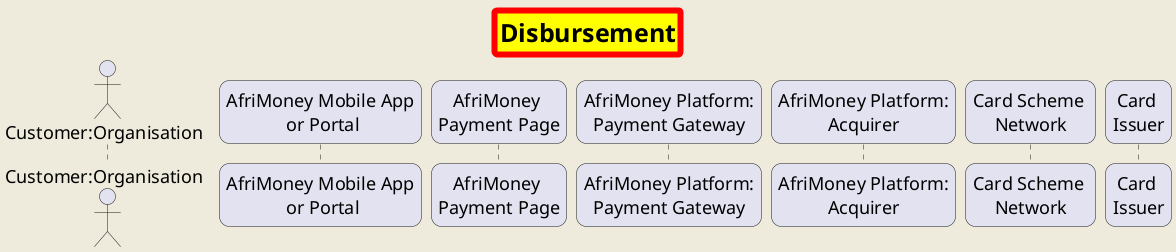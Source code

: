 @startuml Disbursement 
title Disbursement

skinparam backgroundColor #EEEBDC
skinparam RoundCorner 20
skinparam TitleBackgroundColor yellow
skinparam TitleBorderColor red
skinparam TitleBorderThickness 6
skinparam TitleBorderRoundCorner 5
skinparam TitleFontName Graphik
skinparam TitleFontSize 25
skinparam ParticipantFontSize 18
skinparam ActorFontSize 18
skinparam ActorFontName Graphik
skinparam ParticipantFontName Graphik
skinparam ArrowFontName Graphik
skinparam ArrowFontSize 18
skinparam ArrowFontSize 18
skinparam NoteFontName Graphik
skinparam NoteFontSize 18
skinparam ArrowThickness 3

autonumber



actor contact as "Customer:Organisation"
participant app  as "AfriMoney Mobile App\n or Portal"
participant pp  as "AfriMoney \nPayment Page"
participant afri  as "AfriMoney Platform:\nPayment Gateway"
participant acq  as "AfriMoney Platform:\nAcquirer"
participant scheme as "Card Scheme \nNetwork"
participant issuer as "Card \nIssuer"



' contact -> app: Launch the App or Portal and Authenticate. 
' app --> contact: App or Portal Launched and Menu Options Shown to User
' contact -> app: User selects Pay for Collection Using Payment Card
' app --> contact: Card Payment Screen is shown. 
' contact -> pp: User Specifies the Card Details and Submits
' note left: Reference and Amount \nPrepopulated by AfriMoney
' pp -> afri: Card Payment transaction is submitted
' afri -> afri: Card Payment transaction is created and set to [Status = Initiated]
' afri -> afri: Carry out applicable Business Rules, such as \nLimits validation, applicable fees and taxes etc.
' afri -> acq: Submit Payment Request to  to Acquirer
' acq -> afri: Acknowledgement is provided. 
' afri -> scheme: Arca routes the payment request to the Payment Card scheme Network
' scheme -> issuer: Payment Card scheme Network routes the payment request to the Issuer
' issuer -> contact: Issuer requests Strong Authentication from the Customer
' contact --> issuer: Issuer recieve Strong Authentication Outcome
' issuer --> scheme :  Issuer provides Acknowledgement and Authorization Code 
' scheme -> acq : Payment Card scheme Network notifies Acquirer of with approval of the transaction 
' acq -> afri :  Acquirer notifies AfriMoney of with approval of the transaction 
' afri -> afri : AfriMoney Credits Collection Bank's wallet less applicable fees and taxes
' note left: Collection Agency already \nhas a wallet on the AfriMoney Platform
' afri -> afri: Payment transaction is set to [Status = Completed]
' afri-> app: App or Portal is notified of Payment Success
' app --> contact: App or Portal shows Customer Success Notification 


 


@enduml
